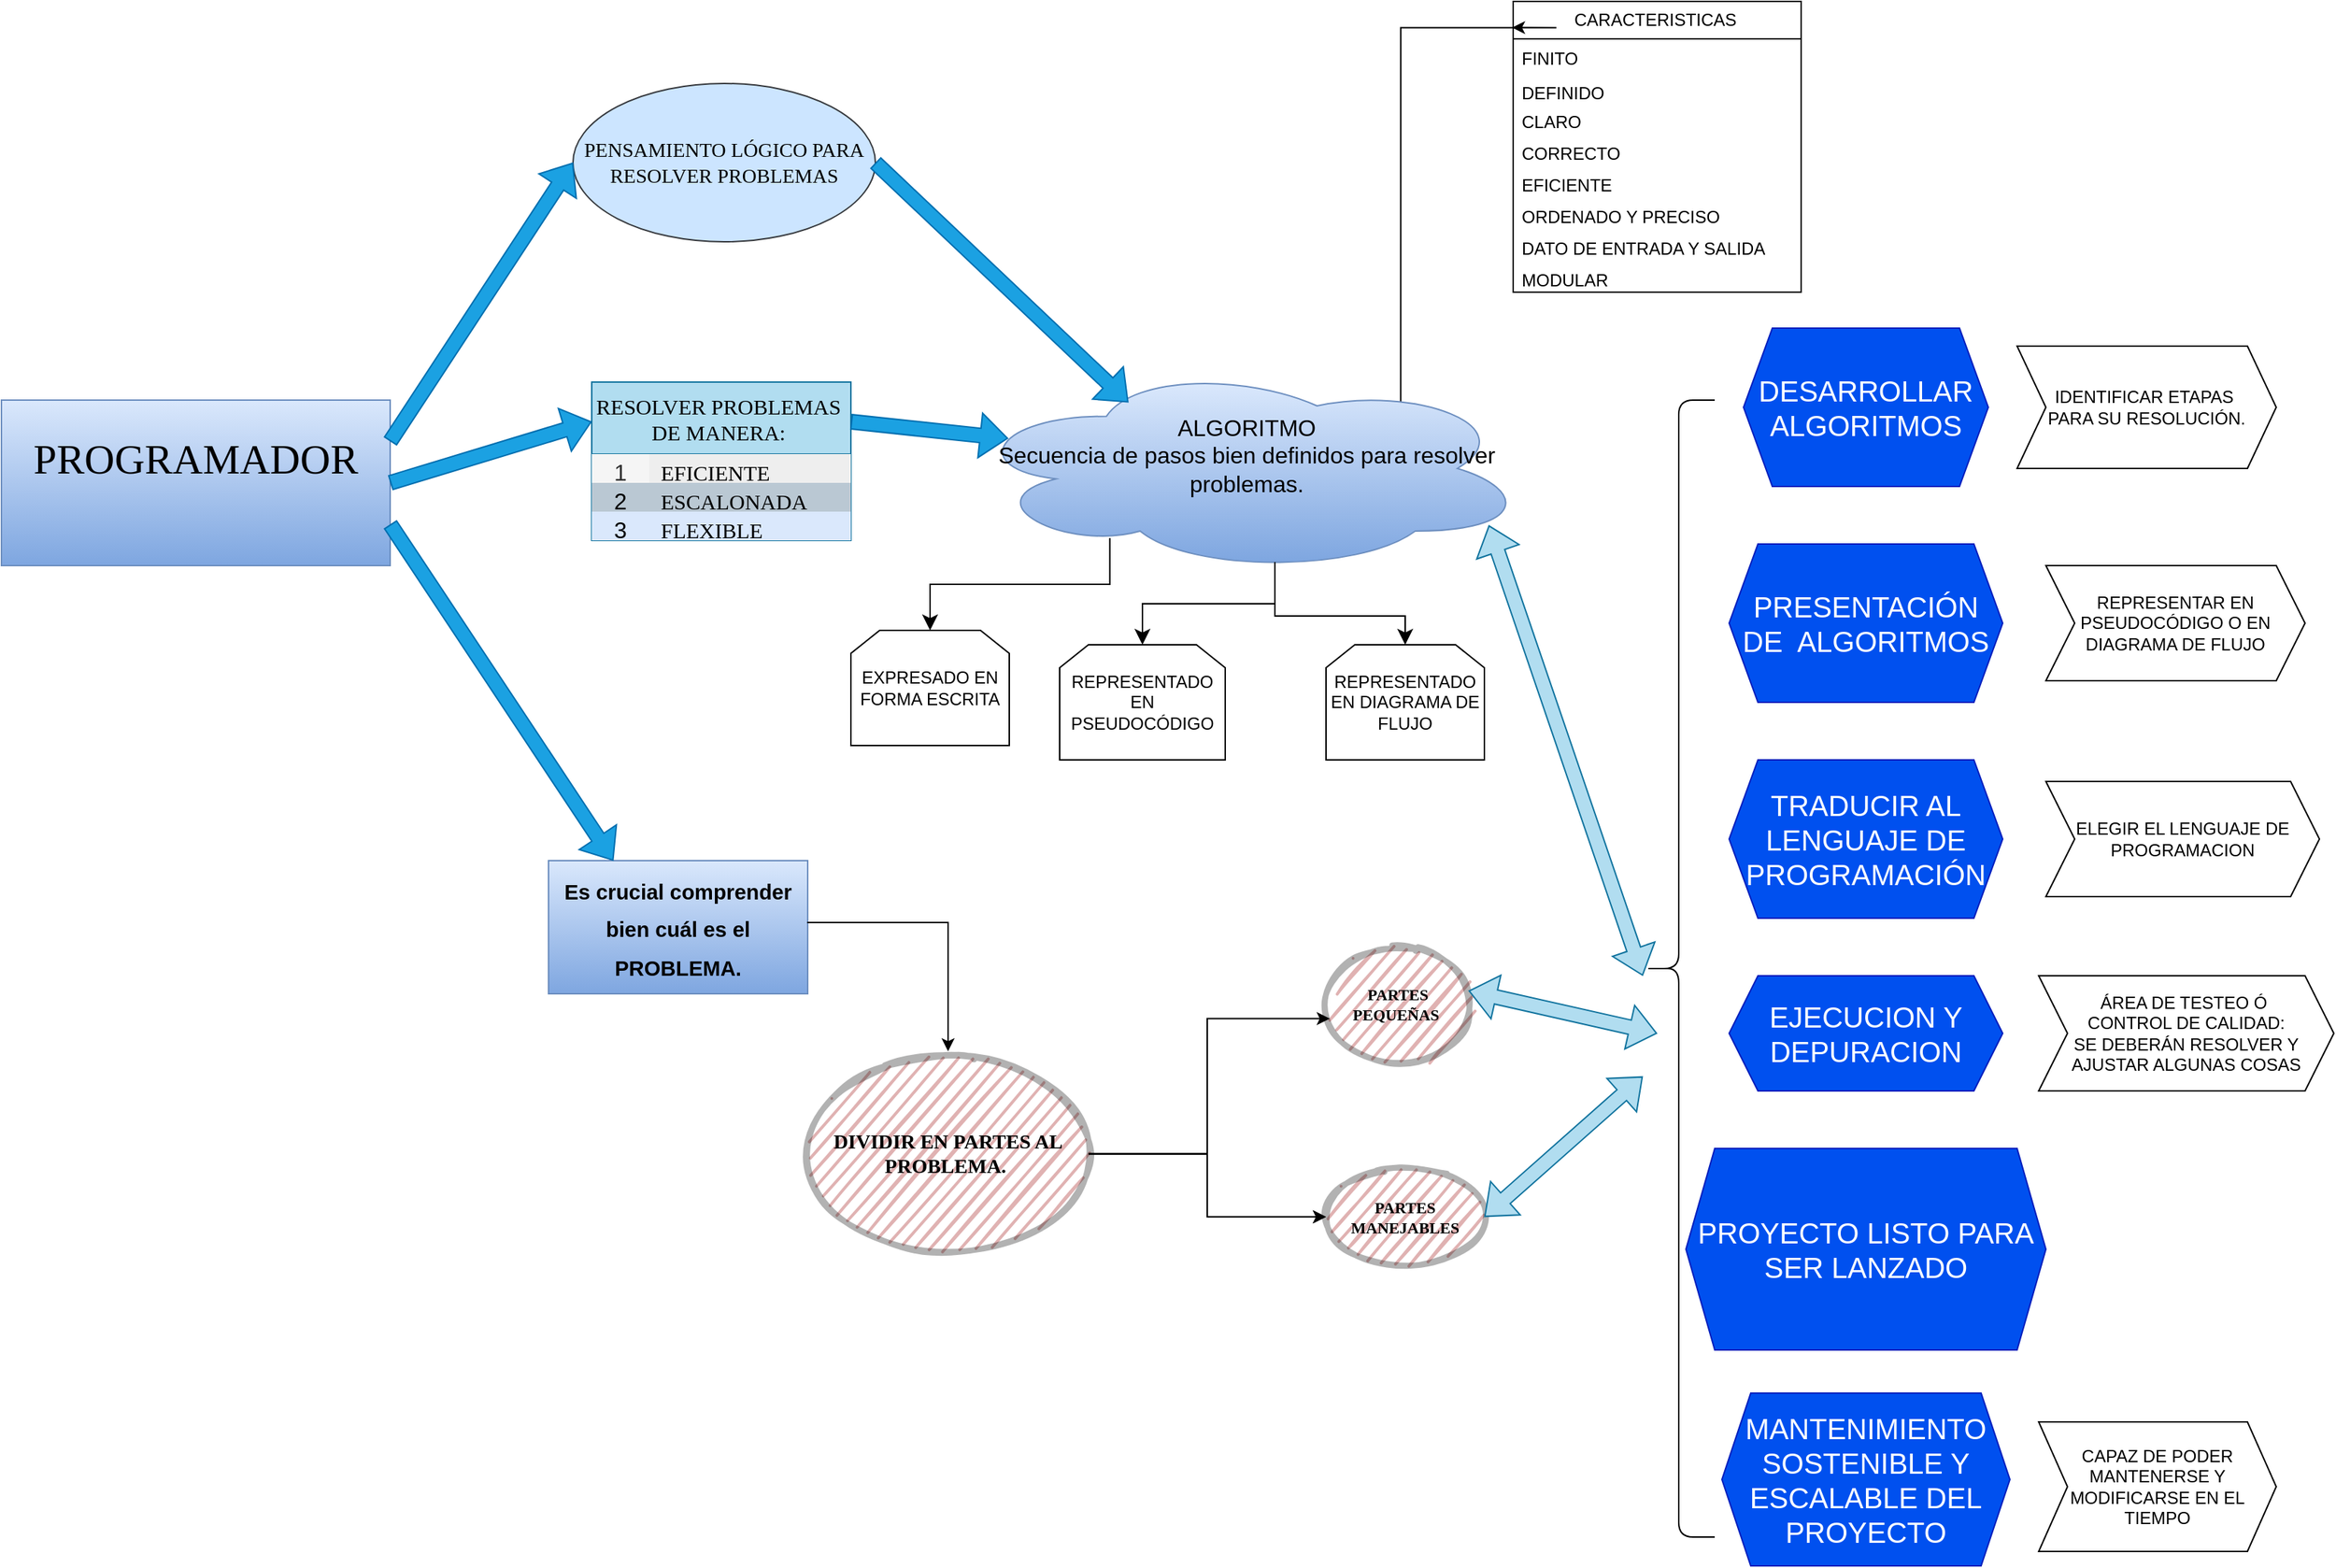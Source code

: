 <mxfile version="26.2.14">
  <diagram id="prtHgNgQTEPvFCAcTncT" name="Page-1">
    <mxGraphModel dx="3007" dy="1098" grid="1" gridSize="10" guides="1" tooltips="1" connect="1" arrows="1" fold="1" page="1" pageScale="1" pageWidth="827" pageHeight="1169" math="0" shadow="0">
      <root>
        <mxCell id="0" />
        <mxCell id="1" parent="0" />
        <mxCell id="GkYKBSTtRAyULwkCoqcR-14" value="PROGRAMADOR&lt;div&gt;&lt;br&gt;&lt;/div&gt;" style="rounded=0;whiteSpace=wrap;html=1;fontFamily=Georgia;fillColor=#dae8fc;strokeColor=#6c8ebf;fontSize=29;gradientColor=#7ea6e0;" parent="1" vertex="1">
          <mxGeometry x="-810" y="340" width="270" height="115" as="geometry" />
        </mxCell>
        <mxCell id="GkYKBSTtRAyULwkCoqcR-16" value="&lt;font face=&quot;Georgia&quot;&gt;PENSAMIENTO LÓGICO PARA RESOLVER PROBLEMAS&lt;/font&gt;" style="ellipse;whiteSpace=wrap;html=1;fillColor=#cce5ff;strokeColor=#36393d;fontSize=14;" parent="1" vertex="1">
          <mxGeometry x="-413" y="120.0" width="210" height="110" as="geometry" />
        </mxCell>
        <mxCell id="GkYKBSTtRAyULwkCoqcR-18" value="" style="shape=flexArrow;endArrow=classic;html=1;rounded=0;exitX=1;exitY=0.25;exitDx=0;exitDy=0;entryX=0;entryY=0.5;entryDx=0;entryDy=0;fillColor=#1ba1e2;strokeColor=#006EAF;" parent="1" source="GkYKBSTtRAyULwkCoqcR-14" target="GkYKBSTtRAyULwkCoqcR-16" edge="1">
          <mxGeometry width="50" height="50" relative="1" as="geometry">
            <mxPoint x="-565.47" y="40.005" as="sourcePoint" />
            <mxPoint x="-55.56" y="-97.666" as="targetPoint" />
          </mxGeometry>
        </mxCell>
        <mxCell id="GkYKBSTtRAyULwkCoqcR-19" value="RESOLVER PROBLEMAS &#xa;DE MANERA: " style="shape=table;startSize=50;container=1;collapsible=0;childLayout=tableLayout;fixedRows=1;rowLines=0;fontStyle=0;strokeColor=#10739e;fontSize=15;fontFamily=Georgia;fillColor=#b1ddf0;" parent="1" vertex="1">
          <mxGeometry x="-400" y="327.5" width="180" height="110" as="geometry" />
        </mxCell>
        <mxCell id="GkYKBSTtRAyULwkCoqcR-20" value="" style="shape=tableRow;horizontal=0;startSize=0;swimlaneHead=0;swimlaneBody=0;top=0;left=0;bottom=0;right=0;collapsible=0;dropTarget=0;fillColor=none;points=[[0,0.5],[1,0.5]];portConstraint=eastwest;strokeColor=inherit;fontSize=16;" parent="GkYKBSTtRAyULwkCoqcR-19" vertex="1">
          <mxGeometry y="50" width="180" height="20" as="geometry" />
        </mxCell>
        <mxCell id="GkYKBSTtRAyULwkCoqcR-21" value="1" style="shape=partialRectangle;html=1;whiteSpace=wrap;connectable=0;top=0;left=0;bottom=0;right=0;overflow=hidden;pointerEvents=1;fontSize=16;fillColor=#f5f5f5;fontColor=#333333;strokeColor=#666666;" parent="GkYKBSTtRAyULwkCoqcR-20" vertex="1">
          <mxGeometry width="40" height="20" as="geometry">
            <mxRectangle width="40" height="20" as="alternateBounds" />
          </mxGeometry>
        </mxCell>
        <mxCell id="GkYKBSTtRAyULwkCoqcR-22" value="&lt;font style=&quot;font-size: 15px;&quot; face=&quot;Georgia&quot;&gt;EFICIENTE&lt;/font&gt;" style="shape=partialRectangle;html=1;whiteSpace=wrap;connectable=0;fillColor=#eeeeee;top=0;left=0;bottom=0;right=0;align=left;spacingLeft=6;overflow=hidden;strokeColor=#36393d;fontSize=16;" parent="GkYKBSTtRAyULwkCoqcR-20" vertex="1">
          <mxGeometry x="40" width="140" height="20" as="geometry">
            <mxRectangle width="140" height="20" as="alternateBounds" />
          </mxGeometry>
        </mxCell>
        <mxCell id="GkYKBSTtRAyULwkCoqcR-23" value="" style="shape=tableRow;horizontal=0;startSize=0;swimlaneHead=0;swimlaneBody=0;top=0;left=0;bottom=0;right=0;collapsible=0;dropTarget=0;fillColor=none;points=[[0,0.5],[1,0.5]];portConstraint=eastwest;strokeColor=inherit;fontSize=16;" parent="GkYKBSTtRAyULwkCoqcR-19" vertex="1">
          <mxGeometry y="70" width="180" height="20" as="geometry" />
        </mxCell>
        <mxCell id="GkYKBSTtRAyULwkCoqcR-24" value="2" style="shape=partialRectangle;html=1;whiteSpace=wrap;connectable=0;fillColor=#bac8d3;top=0;left=0;bottom=0;right=0;overflow=hidden;strokeColor=#23445d;fontSize=16;" parent="GkYKBSTtRAyULwkCoqcR-23" vertex="1">
          <mxGeometry width="40" height="20" as="geometry">
            <mxRectangle width="40" height="20" as="alternateBounds" />
          </mxGeometry>
        </mxCell>
        <mxCell id="GkYKBSTtRAyULwkCoqcR-25" value="&lt;font style=&quot;font-size: 15px;&quot;&gt;ESCALONADA&lt;/font&gt;" style="shape=partialRectangle;html=1;whiteSpace=wrap;connectable=0;fillColor=#bac8d3;top=0;left=0;bottom=0;right=0;align=left;spacingLeft=6;overflow=hidden;strokeColor=#23445d;fontSize=16;fontFamily=Georgia;" parent="GkYKBSTtRAyULwkCoqcR-23" vertex="1">
          <mxGeometry x="40" width="140" height="20" as="geometry">
            <mxRectangle width="140" height="20" as="alternateBounds" />
          </mxGeometry>
        </mxCell>
        <mxCell id="GkYKBSTtRAyULwkCoqcR-26" value="" style="shape=tableRow;horizontal=0;startSize=0;swimlaneHead=0;swimlaneBody=0;top=0;left=0;bottom=0;right=0;collapsible=0;dropTarget=0;fillColor=none;points=[[0,0.5],[1,0.5]];portConstraint=eastwest;strokeColor=inherit;fontSize=16;" parent="GkYKBSTtRAyULwkCoqcR-19" vertex="1">
          <mxGeometry y="90" width="180" height="20" as="geometry" />
        </mxCell>
        <mxCell id="GkYKBSTtRAyULwkCoqcR-27" value="3" style="shape=partialRectangle;html=1;whiteSpace=wrap;connectable=0;fillColor=#dae8fc;top=0;left=0;bottom=0;right=0;overflow=hidden;strokeColor=#6c8ebf;fontSize=16;" parent="GkYKBSTtRAyULwkCoqcR-26" vertex="1">
          <mxGeometry width="40" height="20" as="geometry">
            <mxRectangle width="40" height="20" as="alternateBounds" />
          </mxGeometry>
        </mxCell>
        <mxCell id="GkYKBSTtRAyULwkCoqcR-28" value="&lt;font style=&quot;font-size: 15px;&quot;&gt;FLEXIBLE&lt;/font&gt;" style="shape=partialRectangle;html=1;whiteSpace=wrap;connectable=0;fillColor=#dae8fc;top=0;left=0;bottom=0;right=0;align=left;spacingLeft=6;overflow=hidden;strokeColor=#6c8ebf;fontSize=16;fontFamily=Georgia;" parent="GkYKBSTtRAyULwkCoqcR-26" vertex="1">
          <mxGeometry x="40" width="140" height="20" as="geometry">
            <mxRectangle width="140" height="20" as="alternateBounds" />
          </mxGeometry>
        </mxCell>
        <mxCell id="GkYKBSTtRAyULwkCoqcR-29" value="" style="shape=flexArrow;endArrow=classic;html=1;rounded=0;exitX=1;exitY=0.5;exitDx=0;exitDy=0;entryX=0;entryY=0.25;entryDx=0;entryDy=0;fillColor=#1ba1e2;strokeColor=#006EAF;" parent="1" source="GkYKBSTtRAyULwkCoqcR-14" target="GkYKBSTtRAyULwkCoqcR-19" edge="1">
          <mxGeometry width="50" height="50" relative="1" as="geometry">
            <mxPoint x="-210" y="240" as="sourcePoint" />
            <mxPoint x="-90" y="250" as="targetPoint" />
          </mxGeometry>
        </mxCell>
        <mxCell id="GkYKBSTtRAyULwkCoqcR-52" value="" style="edgeStyle=orthogonalEdgeStyle;rounded=0;orthogonalLoop=1;jettySize=auto;html=1;exitX=0.774;exitY=0.216;exitDx=0;exitDy=0;exitPerimeter=0;entryX=-0.004;entryY=0.09;entryDx=0;entryDy=0;entryPerimeter=0;" parent="1" source="GkYKBSTtRAyULwkCoqcR-31" target="GkYKBSTtRAyULwkCoqcR-43" edge="1">
          <mxGeometry relative="1" as="geometry" />
        </mxCell>
        <mxCell id="GkYKBSTtRAyULwkCoqcR-31" value="ALGORITMO&lt;div&gt;&lt;span lang=&quot;EN-US&quot; style=&quot;font-family: Calibri, sans-serif;&quot;&gt;Secuencia de pasos bien definidos para resolver&lt;br&gt;problemas.&lt;/span&gt;&lt;/div&gt;&lt;div&gt;&lt;span lang=&quot;EN-US&quot; style=&quot;font-family: Calibri, sans-serif;&quot;&gt;&lt;br&gt;&lt;/span&gt;&lt;/div&gt;" style="ellipse;shape=cloud;whiteSpace=wrap;html=1;fontSize=16;fillColor=#dae8fc;gradientColor=#7ea6e0;strokeColor=#6c8ebf;" parent="1" vertex="1">
          <mxGeometry x="-140" y="315" width="390" height="145" as="geometry" />
        </mxCell>
        <mxCell id="GkYKBSTtRAyULwkCoqcR-34" value="" style="shape=flexArrow;endArrow=classic;html=1;rounded=0;exitX=1;exitY=0.5;exitDx=0;exitDy=0;entryX=0.289;entryY=0.183;entryDx=0;entryDy=0;fillColor=#1ba1e2;strokeColor=#006EAF;entryPerimeter=0;" parent="1" source="GkYKBSTtRAyULwkCoqcR-16" target="GkYKBSTtRAyULwkCoqcR-31" edge="1">
          <mxGeometry width="50" height="50" relative="1" as="geometry">
            <mxPoint x="-165.56" y="-37.67" as="sourcePoint" />
            <mxPoint x="-55.0" y="93.32" as="targetPoint" />
          </mxGeometry>
        </mxCell>
        <mxCell id="GkYKBSTtRAyULwkCoqcR-35" value="" style="shape=flexArrow;endArrow=classic;html=1;rounded=0;entryX=0.075;entryY=0.356;entryDx=0;entryDy=0;fillColor=#1ba1e2;strokeColor=#006EAF;entryPerimeter=0;exitX=1;exitY=0.25;exitDx=0;exitDy=0;" parent="1" source="GkYKBSTtRAyULwkCoqcR-19" target="GkYKBSTtRAyULwkCoqcR-31" edge="1">
          <mxGeometry width="50" height="50" relative="1" as="geometry">
            <mxPoint x="-180" y="380" as="sourcePoint" />
            <mxPoint x="-110" y="385" as="targetPoint" />
          </mxGeometry>
        </mxCell>
        <mxCell id="GkYKBSTtRAyULwkCoqcR-37" value="" style="edgeStyle=elbowEdgeStyle;elbow=vertical;endArrow=classic;html=1;curved=0;rounded=0;endSize=8;startSize=8;exitX=0.256;exitY=0.834;exitDx=0;exitDy=0;exitPerimeter=0;" parent="1" source="GkYKBSTtRAyULwkCoqcR-31" target="GkYKBSTtRAyULwkCoqcR-38" edge="1">
          <mxGeometry width="50" height="50" relative="1" as="geometry">
            <mxPoint x="-30" y="490" as="sourcePoint" />
            <mxPoint x="-300" y="540" as="targetPoint" />
          </mxGeometry>
        </mxCell>
        <mxCell id="GkYKBSTtRAyULwkCoqcR-38" value="EXPRESADO EN FORMA ESCRITA" style="shape=loopLimit;whiteSpace=wrap;html=1;" parent="1" vertex="1">
          <mxGeometry x="-220" y="500" width="110" height="80" as="geometry" />
        </mxCell>
        <mxCell id="GkYKBSTtRAyULwkCoqcR-39" value="" style="edgeStyle=elbowEdgeStyle;elbow=vertical;endArrow=classic;html=1;curved=0;rounded=0;endSize=8;startSize=8;exitX=0.55;exitY=0.95;exitDx=0;exitDy=0;exitPerimeter=0;" parent="1" source="GkYKBSTtRAyULwkCoqcR-31" target="GkYKBSTtRAyULwkCoqcR-40" edge="1">
          <mxGeometry width="50" height="50" relative="1" as="geometry">
            <mxPoint x="130" y="468" as="sourcePoint" />
            <mxPoint x="-130" y="572" as="targetPoint" />
          </mxGeometry>
        </mxCell>
        <mxCell id="GkYKBSTtRAyULwkCoqcR-40" value="REPRESENTADO EN PSEUDOCÓDIGO" style="shape=loopLimit;whiteSpace=wrap;html=1;" parent="1" vertex="1">
          <mxGeometry x="-75" y="510" width="115" height="80" as="geometry" />
        </mxCell>
        <mxCell id="GkYKBSTtRAyULwkCoqcR-42" value="REPRESENTADO EN DIAGRAMA DE FLUJO" style="shape=loopLimit;whiteSpace=wrap;html=1;" parent="1" vertex="1">
          <mxGeometry x="110" y="510" width="110" height="80" as="geometry" />
        </mxCell>
        <mxCell id="GkYKBSTtRAyULwkCoqcR-43" value="CARACTERISTICAS&amp;nbsp;" style="swimlane;fontStyle=0;childLayout=stackLayout;horizontal=1;startSize=26;fillColor=none;horizontalStack=0;resizeParent=1;resizeParentMax=0;resizeLast=0;collapsible=1;marginBottom=0;html=1;" parent="1" vertex="1">
          <mxGeometry x="240" y="63" width="200" height="202" as="geometry" />
        </mxCell>
        <mxCell id="GkYKBSTtRAyULwkCoqcR-44" value="FINITO" style="text;strokeColor=none;fillColor=none;align=left;verticalAlign=top;spacingLeft=4;spacingRight=4;overflow=hidden;rotatable=0;points=[[0,0.5],[1,0.5]];portConstraint=eastwest;whiteSpace=wrap;html=1;" parent="GkYKBSTtRAyULwkCoqcR-43" vertex="1">
          <mxGeometry y="26" width="200" height="24" as="geometry" />
        </mxCell>
        <mxCell id="GkYKBSTtRAyULwkCoqcR-45" value="DEFINIDO" style="text;strokeColor=none;fillColor=none;align=left;verticalAlign=top;spacingLeft=4;spacingRight=4;overflow=hidden;rotatable=0;points=[[0,0.5],[1,0.5]];portConstraint=eastwest;whiteSpace=wrap;html=1;" parent="GkYKBSTtRAyULwkCoqcR-43" vertex="1">
          <mxGeometry y="50" width="200" height="20" as="geometry" />
        </mxCell>
        <mxCell id="GkYKBSTtRAyULwkCoqcR-47" value="CLARO&lt;div&gt;&lt;br&gt;&lt;/div&gt;" style="text;strokeColor=none;fillColor=none;align=left;verticalAlign=top;spacingLeft=4;spacingRight=4;overflow=hidden;rotatable=0;points=[[0,0.5],[1,0.5]];portConstraint=eastwest;whiteSpace=wrap;html=1;" parent="GkYKBSTtRAyULwkCoqcR-43" vertex="1">
          <mxGeometry y="70" width="200" height="22" as="geometry" />
        </mxCell>
        <mxCell id="GkYKBSTtRAyULwkCoqcR-50" value="&lt;div&gt;CORRECTO&lt;/div&gt;" style="text;strokeColor=none;fillColor=none;align=left;verticalAlign=top;spacingLeft=4;spacingRight=4;overflow=hidden;rotatable=0;points=[[0,0.5],[1,0.5]];portConstraint=eastwest;whiteSpace=wrap;html=1;" parent="GkYKBSTtRAyULwkCoqcR-43" vertex="1">
          <mxGeometry y="92" width="200" height="22" as="geometry" />
        </mxCell>
        <mxCell id="GkYKBSTtRAyULwkCoqcR-51" value="&lt;div&gt;EFICIENTE&lt;/div&gt;" style="text;strokeColor=none;fillColor=none;align=left;verticalAlign=top;spacingLeft=4;spacingRight=4;overflow=hidden;rotatable=0;points=[[0,0.5],[1,0.5]];portConstraint=eastwest;whiteSpace=wrap;html=1;" parent="GkYKBSTtRAyULwkCoqcR-43" vertex="1">
          <mxGeometry y="114" width="200" height="22" as="geometry" />
        </mxCell>
        <mxCell id="GkYKBSTtRAyULwkCoqcR-49" value="&lt;div&gt;ORDENADO Y PRECISO&lt;/div&gt;" style="text;strokeColor=none;fillColor=none;align=left;verticalAlign=top;spacingLeft=4;spacingRight=4;overflow=hidden;rotatable=0;points=[[0,0.5],[1,0.5]];portConstraint=eastwest;whiteSpace=wrap;html=1;" parent="GkYKBSTtRAyULwkCoqcR-43" vertex="1">
          <mxGeometry y="136" width="200" height="22" as="geometry" />
        </mxCell>
        <mxCell id="GkYKBSTtRAyULwkCoqcR-48" value="&lt;div&gt;DATO DE ENTRADA Y SALIDA&lt;/div&gt;" style="text;strokeColor=none;fillColor=none;align=left;verticalAlign=top;spacingLeft=4;spacingRight=4;overflow=hidden;rotatable=0;points=[[0,0.5],[1,0.5]];portConstraint=eastwest;whiteSpace=wrap;html=1;" parent="GkYKBSTtRAyULwkCoqcR-43" vertex="1">
          <mxGeometry y="158" width="200" height="22" as="geometry" />
        </mxCell>
        <mxCell id="GkYKBSTtRAyULwkCoqcR-46" value="&lt;div&gt;MODULAR&lt;/div&gt;" style="text;strokeColor=none;fillColor=none;align=left;verticalAlign=top;spacingLeft=4;spacingRight=4;overflow=hidden;rotatable=0;points=[[0,0.5],[1,0.5]];portConstraint=eastwest;whiteSpace=wrap;html=1;" parent="GkYKBSTtRAyULwkCoqcR-43" vertex="1">
          <mxGeometry y="180" width="200" height="22" as="geometry" />
        </mxCell>
        <mxCell id="GkYKBSTtRAyULwkCoqcR-53" value="&lt;div&gt;&lt;span style=&quot;font-size: 11pt; line-height: 107%; font-family: Calibri, sans-serif; background-image: initial; background-position: initial; background-size: initial; background-repeat: initial; background-attachment: initial; background-origin: initial; background-clip: initial;&quot; lang=&quot;EN-US&quot;&gt;Es crucial comprender bien cuál es el PROBLEMA.&lt;/span&gt;&lt;/div&gt;" style="rounded=0;whiteSpace=wrap;html=1;fontFamily=Georgia;fillColor=#dae8fc;strokeColor=#6c8ebf;fontSize=22;gradientColor=#7ea6e0;fontStyle=1" parent="1" vertex="1">
          <mxGeometry x="-430" y="660" width="180" height="92.5" as="geometry" />
        </mxCell>
        <mxCell id="GkYKBSTtRAyULwkCoqcR-59" value="" style="edgeStyle=orthogonalEdgeStyle;rounded=0;orthogonalLoop=1;jettySize=auto;html=1;exitX=0.998;exitY=0.465;exitDx=0;exitDy=0;exitPerimeter=0;" parent="1" source="GkYKBSTtRAyULwkCoqcR-53" target="GkYKBSTtRAyULwkCoqcR-58" edge="1">
          <mxGeometry relative="1" as="geometry" />
        </mxCell>
        <mxCell id="GkYKBSTtRAyULwkCoqcR-62" value="" style="edgeStyle=orthogonalEdgeStyle;rounded=0;orthogonalLoop=1;jettySize=auto;html=1;" parent="1" source="GkYKBSTtRAyULwkCoqcR-58" target="GkYKBSTtRAyULwkCoqcR-61" edge="1">
          <mxGeometry relative="1" as="geometry" />
        </mxCell>
        <mxCell id="GkYKBSTtRAyULwkCoqcR-63" value="" style="edgeStyle=orthogonalEdgeStyle;rounded=0;orthogonalLoop=1;jettySize=auto;html=1;" parent="1" source="GkYKBSTtRAyULwkCoqcR-58" target="GkYKBSTtRAyULwkCoqcR-61" edge="1">
          <mxGeometry relative="1" as="geometry" />
        </mxCell>
        <mxCell id="GkYKBSTtRAyULwkCoqcR-58" value="&lt;div style=&quot;font-family: Georgia;&quot;&gt;DIVIDIR EN PARTES AL PROBLEMA.&amp;nbsp;&lt;/div&gt;" style="ellipse;html=1;strokeWidth=4;fillWeight=2;hachureGap=8;fillColor=#990000;fillStyle=dots;sketch=1;fontStyle=1;fontSize=14;labelBackgroundColor=none;fontColor=default;whiteSpace=wrap;gradientColor=none;opacity=30;" parent="1" vertex="1">
          <mxGeometry x="-250" y="792.5" width="195" height="142.5" as="geometry" />
        </mxCell>
        <mxCell id="GkYKBSTtRAyULwkCoqcR-60" value="&lt;div style=&quot;font-family: Georgia;&quot;&gt;&lt;span style=&quot;background-color: transparent; color: light-dark(rgb(0, 0, 0), rgb(255, 255, 255));&quot;&gt;PARTES PEQUEÑAS&amp;nbsp;&lt;/span&gt;&lt;/div&gt;" style="ellipse;html=1;strokeWidth=4;fillWeight=2;hachureGap=8;fillColor=#990000;fillStyle=dots;sketch=1;fontStyle=1;fontSize=11;labelBackgroundColor=none;fontColor=default;whiteSpace=wrap;gradientColor=none;opacity=30;" parent="1" vertex="1">
          <mxGeometry x="110" y="717.5" width="100" height="85" as="geometry" />
        </mxCell>
        <mxCell id="GkYKBSTtRAyULwkCoqcR-61" value="&lt;div style=&quot;font-family: Georgia;&quot;&gt;&lt;span style=&quot;background-color: transparent; color: light-dark(rgb(0, 0, 0), rgb(255, 255, 255));&quot;&gt;PARTES MANEJABLES&lt;/span&gt;&lt;/div&gt;" style="ellipse;html=1;strokeWidth=4;fillWeight=2;hachureGap=8;fillColor=#990000;fillStyle=dots;sketch=1;fontStyle=1;fontSize=11;labelBackgroundColor=none;fontColor=default;whiteSpace=wrap;gradientColor=none;opacity=30;" parent="1" vertex="1">
          <mxGeometry x="110" y="872.5" width="110" height="70" as="geometry" />
        </mxCell>
        <mxCell id="GkYKBSTtRAyULwkCoqcR-64" value="" style="edgeStyle=orthogonalEdgeStyle;rounded=0;orthogonalLoop=1;jettySize=auto;html=1;entryX=0.026;entryY=0.615;entryDx=0;entryDy=0;entryPerimeter=0;exitX=1;exitY=0.5;exitDx=0;exitDy=0;" parent="1" source="GkYKBSTtRAyULwkCoqcR-58" target="GkYKBSTtRAyULwkCoqcR-60" edge="1">
          <mxGeometry relative="1" as="geometry">
            <mxPoint x="90" y="870.5" as="sourcePoint" />
            <mxPoint x="120" y="950.5" as="targetPoint" />
          </mxGeometry>
        </mxCell>
        <mxCell id="GkYKBSTtRAyULwkCoqcR-66" value="" style="shape=flexArrow;endArrow=classic;html=1;rounded=0;exitX=1;exitY=0.75;exitDx=0;exitDy=0;entryX=0.25;entryY=0;entryDx=0;entryDy=0;fillColor=#1ba1e2;strokeColor=#006EAF;" parent="1" source="GkYKBSTtRAyULwkCoqcR-14" target="GkYKBSTtRAyULwkCoqcR-53" edge="1">
          <mxGeometry width="50" height="50" relative="1" as="geometry">
            <mxPoint x="-295" y="275" as="sourcePoint" />
            <mxPoint x="-295" y="325" as="targetPoint" />
          </mxGeometry>
        </mxCell>
        <mxCell id="GkYKBSTtRAyULwkCoqcR-67" value="" style="shape=flexArrow;endArrow=classic;startArrow=classic;html=1;rounded=0;exitX=0.99;exitY=0.388;exitDx=0;exitDy=0;exitPerimeter=0;fillColor=#b1ddf0;strokeColor=#10739e;" parent="1" source="GkYKBSTtRAyULwkCoqcR-60" edge="1">
          <mxGeometry width="100" height="100" relative="1" as="geometry">
            <mxPoint x="220" y="680" as="sourcePoint" />
            <mxPoint x="340" y="780" as="targetPoint" />
          </mxGeometry>
        </mxCell>
        <mxCell id="GkYKBSTtRAyULwkCoqcR-68" value="" style="shape=flexArrow;endArrow=classic;startArrow=classic;html=1;rounded=0;exitX=1;exitY=0.5;exitDx=0;exitDy=0;fillColor=#b1ddf0;strokeColor=#10739e;" parent="1" source="GkYKBSTtRAyULwkCoqcR-61" edge="1">
          <mxGeometry width="100" height="100" relative="1" as="geometry">
            <mxPoint x="199" y="688" as="sourcePoint" />
            <mxPoint x="330" y="810" as="targetPoint" />
          </mxGeometry>
        </mxCell>
        <mxCell id="GkYKBSTtRAyULwkCoqcR-69" value="" style="shape=flexArrow;endArrow=classic;startArrow=classic;html=1;rounded=0;exitX=0.931;exitY=0.772;exitDx=0;exitDy=0;exitPerimeter=0;fillColor=#b1ddf0;strokeColor=#10739e;" parent="1" source="GkYKBSTtRAyULwkCoqcR-31" edge="1">
          <mxGeometry width="100" height="100" relative="1" as="geometry">
            <mxPoint x="240" y="470" as="sourcePoint" />
            <mxPoint x="330" y="740" as="targetPoint" />
          </mxGeometry>
        </mxCell>
        <mxCell id="GkYKBSTtRAyULwkCoqcR-70" value="DESARROLLAR ALGORITMOS" style="shape=hexagon;perimeter=hexagonPerimeter2;whiteSpace=wrap;html=1;fixedSize=1;fontSize=20;fillColor=#0050ef;fontColor=#ffffff;strokeColor=#001DBC;" parent="1" vertex="1">
          <mxGeometry x="400" y="290" width="170" height="110" as="geometry" />
        </mxCell>
        <mxCell id="GkYKBSTtRAyULwkCoqcR-71" value="IDENTIFICAR ETAPAS&amp;nbsp;&lt;div&gt;PARA SU RESOLUCIÓN.&lt;/div&gt;" style="shape=step;perimeter=stepPerimeter;whiteSpace=wrap;html=1;fixedSize=1;" parent="1" vertex="1">
          <mxGeometry x="590" y="302.5" width="180" height="85" as="geometry" />
        </mxCell>
        <mxCell id="GkYKBSTtRAyULwkCoqcR-73" value="REPRESENTAR EN PSEUDOCÓDIGO O EN DIAGRAMA DE FLUJO" style="shape=step;perimeter=stepPerimeter;whiteSpace=wrap;html=1;fixedSize=1;" parent="1" vertex="1">
          <mxGeometry x="610" y="455" width="180" height="80" as="geometry" />
        </mxCell>
        <mxCell id="GkYKBSTtRAyULwkCoqcR-74" value="PRESENTACIÓN DE&amp;nbsp; ALGORITMOS" style="shape=hexagon;perimeter=hexagonPerimeter2;whiteSpace=wrap;html=1;fixedSize=1;fontSize=20;fillColor=#0050ef;fontColor=#ffffff;strokeColor=#001DBC;" parent="1" vertex="1">
          <mxGeometry x="390" y="440" width="190" height="110" as="geometry" />
        </mxCell>
        <mxCell id="GkYKBSTtRAyULwkCoqcR-75" value="TRADUCIR AL LENGUAJE DE PROGRAMACIÓN" style="shape=hexagon;perimeter=hexagonPerimeter2;whiteSpace=wrap;html=1;fixedSize=1;fontSize=20;fillColor=#0050ef;fontColor=#ffffff;strokeColor=#001DBC;" parent="1" vertex="1">
          <mxGeometry x="390" y="590" width="190" height="110" as="geometry" />
        </mxCell>
        <mxCell id="GkYKBSTtRAyULwkCoqcR-79" value="EJECUCION Y DEPURACION" style="shape=hexagon;perimeter=hexagonPerimeter2;whiteSpace=wrap;html=1;fixedSize=1;fontSize=20;fillColor=#0050ef;fontColor=#ffffff;strokeColor=#001DBC;" parent="1" vertex="1">
          <mxGeometry x="390" y="740" width="190" height="80" as="geometry" />
        </mxCell>
        <mxCell id="GkYKBSTtRAyULwkCoqcR-80" value="PROYECTO LISTO PARA SER LANZADO" style="shape=hexagon;perimeter=hexagonPerimeter2;whiteSpace=wrap;html=1;fixedSize=1;fontSize=20;fillColor=#0050ef;fontColor=#ffffff;strokeColor=#001DBC;" parent="1" vertex="1">
          <mxGeometry x="360" y="860" width="250" height="140" as="geometry" />
        </mxCell>
        <mxCell id="GkYKBSTtRAyULwkCoqcR-81" value="ELEGIR EL LENGUAJE DE PROGRAMACION" style="shape=step;perimeter=stepPerimeter;whiteSpace=wrap;html=1;fixedSize=1;" parent="1" vertex="1">
          <mxGeometry x="610" y="605" width="190" height="80" as="geometry" />
        </mxCell>
        <mxCell id="GkYKBSTtRAyULwkCoqcR-82" value="ÁREA DE TESTEO Ó&amp;nbsp;&lt;div&gt;CONTROL DE CALIDAD:&lt;div&gt;SE DEBERÁN RESOLVER Y AJUSTAR ALGUNAS COSAS&lt;/div&gt;&lt;/div&gt;" style="shape=step;perimeter=stepPerimeter;whiteSpace=wrap;html=1;fixedSize=1;" parent="1" vertex="1">
          <mxGeometry x="605" y="740" width="205" height="80" as="geometry" />
        </mxCell>
        <mxCell id="GkYKBSTtRAyULwkCoqcR-83" value="MANTENIMIENTO SOSTENIBLE Y ESCALABLE DEL PROYECTO" style="shape=hexagon;perimeter=hexagonPerimeter2;whiteSpace=wrap;html=1;fixedSize=1;fontSize=20;fillColor=#0050ef;fontColor=#ffffff;strokeColor=#001DBC;" parent="1" vertex="1">
          <mxGeometry x="385" y="1030" width="200" height="120" as="geometry" />
        </mxCell>
        <mxCell id="GkYKBSTtRAyULwkCoqcR-84" value="CAPAZ DE PODER MANTENERSE Y MODIFICARSE EN EL TIEMPO" style="shape=step;perimeter=stepPerimeter;whiteSpace=wrap;html=1;fixedSize=1;" parent="1" vertex="1">
          <mxGeometry x="605" y="1050" width="165" height="90" as="geometry" />
        </mxCell>
        <mxCell id="GkYKBSTtRAyULwkCoqcR-85" value="" style="shape=curlyBracket;whiteSpace=wrap;html=1;rounded=1;labelPosition=left;verticalLabelPosition=middle;align=right;verticalAlign=middle;size=0.5;" parent="1" vertex="1">
          <mxGeometry x="330" y="340" width="50" height="790" as="geometry" />
        </mxCell>
        <mxCell id="Yx0McXRv5DG4CEeH8fYv-1" value="" style="edgeStyle=elbowEdgeStyle;elbow=vertical;endArrow=classic;html=1;curved=0;rounded=0;endSize=8;startSize=8;exitX=0.55;exitY=0.95;exitDx=0;exitDy=0;exitPerimeter=0;entryX=0.5;entryY=0;entryDx=0;entryDy=0;" edge="1" parent="1" source="GkYKBSTtRAyULwkCoqcR-31" target="GkYKBSTtRAyULwkCoqcR-42">
          <mxGeometry width="50" height="50" relative="1" as="geometry">
            <mxPoint x="85" y="463" as="sourcePoint" />
            <mxPoint x="-7" y="520" as="targetPoint" />
            <Array as="points">
              <mxPoint x="120" y="490" />
            </Array>
          </mxGeometry>
        </mxCell>
      </root>
    </mxGraphModel>
  </diagram>
</mxfile>
